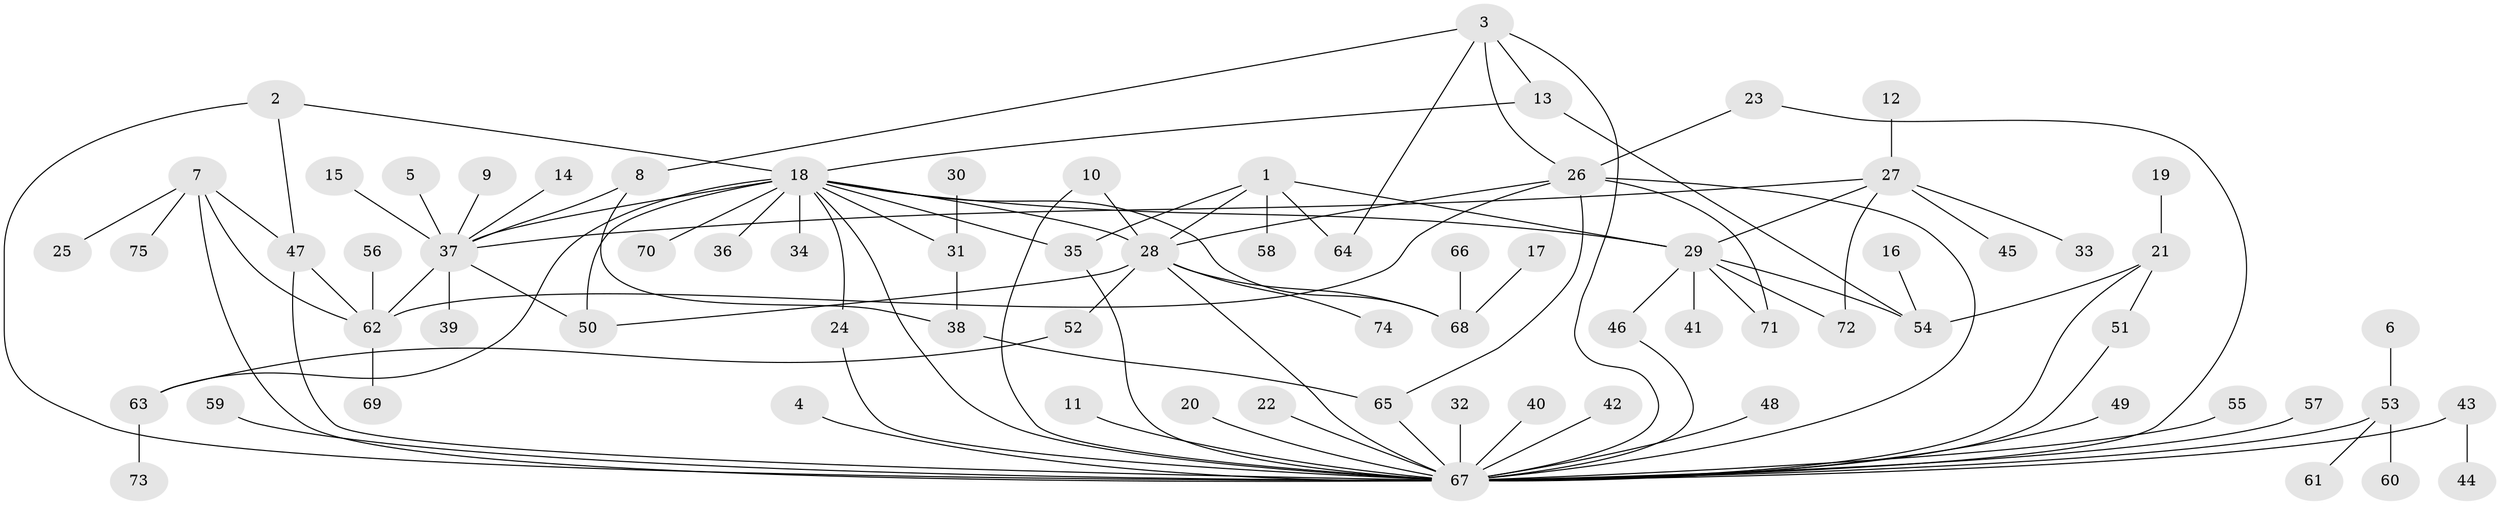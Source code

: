 // original degree distribution, {18: 0.009708737864077669, 11: 0.019417475728155338, 5: 0.038834951456310676, 8: 0.009708737864077669, 4: 0.07766990291262135, 31: 0.009708737864077669, 3: 0.0970873786407767, 7: 0.009708737864077669, 2: 0.1941747572815534, 6: 0.009708737864077669, 1: 0.5145631067961165, 9: 0.009708737864077669}
// Generated by graph-tools (version 1.1) at 2025/36/03/04/25 23:36:57]
// undirected, 75 vertices, 106 edges
graph export_dot {
  node [color=gray90,style=filled];
  1;
  2;
  3;
  4;
  5;
  6;
  7;
  8;
  9;
  10;
  11;
  12;
  13;
  14;
  15;
  16;
  17;
  18;
  19;
  20;
  21;
  22;
  23;
  24;
  25;
  26;
  27;
  28;
  29;
  30;
  31;
  32;
  33;
  34;
  35;
  36;
  37;
  38;
  39;
  40;
  41;
  42;
  43;
  44;
  45;
  46;
  47;
  48;
  49;
  50;
  51;
  52;
  53;
  54;
  55;
  56;
  57;
  58;
  59;
  60;
  61;
  62;
  63;
  64;
  65;
  66;
  67;
  68;
  69;
  70;
  71;
  72;
  73;
  74;
  75;
  1 -- 28 [weight=1.0];
  1 -- 29 [weight=1.0];
  1 -- 35 [weight=1.0];
  1 -- 58 [weight=1.0];
  1 -- 64 [weight=1.0];
  2 -- 18 [weight=1.0];
  2 -- 47 [weight=1.0];
  2 -- 67 [weight=1.0];
  3 -- 8 [weight=1.0];
  3 -- 13 [weight=1.0];
  3 -- 26 [weight=1.0];
  3 -- 64 [weight=1.0];
  3 -- 67 [weight=1.0];
  4 -- 67 [weight=1.0];
  5 -- 37 [weight=1.0];
  6 -- 53 [weight=1.0];
  7 -- 25 [weight=1.0];
  7 -- 47 [weight=1.0];
  7 -- 62 [weight=1.0];
  7 -- 67 [weight=1.0];
  7 -- 75 [weight=1.0];
  8 -- 37 [weight=1.0];
  8 -- 38 [weight=1.0];
  9 -- 37 [weight=1.0];
  10 -- 28 [weight=1.0];
  10 -- 67 [weight=1.0];
  11 -- 67 [weight=1.0];
  12 -- 27 [weight=1.0];
  13 -- 18 [weight=1.0];
  13 -- 54 [weight=1.0];
  14 -- 37 [weight=1.0];
  15 -- 37 [weight=1.0];
  16 -- 54 [weight=1.0];
  17 -- 68 [weight=1.0];
  18 -- 24 [weight=1.0];
  18 -- 28 [weight=1.0];
  18 -- 29 [weight=1.0];
  18 -- 31 [weight=1.0];
  18 -- 34 [weight=1.0];
  18 -- 35 [weight=1.0];
  18 -- 36 [weight=1.0];
  18 -- 37 [weight=2.0];
  18 -- 50 [weight=1.0];
  18 -- 63 [weight=2.0];
  18 -- 67 [weight=1.0];
  18 -- 68 [weight=1.0];
  18 -- 70 [weight=1.0];
  19 -- 21 [weight=1.0];
  20 -- 67 [weight=1.0];
  21 -- 51 [weight=1.0];
  21 -- 54 [weight=1.0];
  21 -- 67 [weight=1.0];
  22 -- 67 [weight=1.0];
  23 -- 26 [weight=1.0];
  23 -- 67 [weight=1.0];
  24 -- 67 [weight=1.0];
  26 -- 28 [weight=1.0];
  26 -- 62 [weight=1.0];
  26 -- 65 [weight=1.0];
  26 -- 67 [weight=1.0];
  26 -- 71 [weight=1.0];
  27 -- 29 [weight=1.0];
  27 -- 33 [weight=1.0];
  27 -- 37 [weight=1.0];
  27 -- 45 [weight=1.0];
  27 -- 72 [weight=1.0];
  28 -- 50 [weight=1.0];
  28 -- 52 [weight=1.0];
  28 -- 67 [weight=1.0];
  28 -- 68 [weight=1.0];
  28 -- 74 [weight=1.0];
  29 -- 41 [weight=1.0];
  29 -- 46 [weight=1.0];
  29 -- 54 [weight=1.0];
  29 -- 71 [weight=1.0];
  29 -- 72 [weight=1.0];
  30 -- 31 [weight=1.0];
  31 -- 38 [weight=1.0];
  32 -- 67 [weight=1.0];
  35 -- 67 [weight=1.0];
  37 -- 39 [weight=1.0];
  37 -- 50 [weight=1.0];
  37 -- 62 [weight=1.0];
  38 -- 65 [weight=1.0];
  40 -- 67 [weight=1.0];
  42 -- 67 [weight=1.0];
  43 -- 44 [weight=1.0];
  43 -- 67 [weight=1.0];
  46 -- 67 [weight=1.0];
  47 -- 62 [weight=1.0];
  47 -- 67 [weight=1.0];
  48 -- 67 [weight=1.0];
  49 -- 67 [weight=1.0];
  51 -- 67 [weight=1.0];
  52 -- 63 [weight=1.0];
  53 -- 60 [weight=1.0];
  53 -- 61 [weight=1.0];
  53 -- 67 [weight=1.0];
  55 -- 67 [weight=1.0];
  56 -- 62 [weight=1.0];
  57 -- 67 [weight=1.0];
  59 -- 67 [weight=1.0];
  62 -- 69 [weight=1.0];
  63 -- 73 [weight=1.0];
  65 -- 67 [weight=1.0];
  66 -- 68 [weight=1.0];
}
